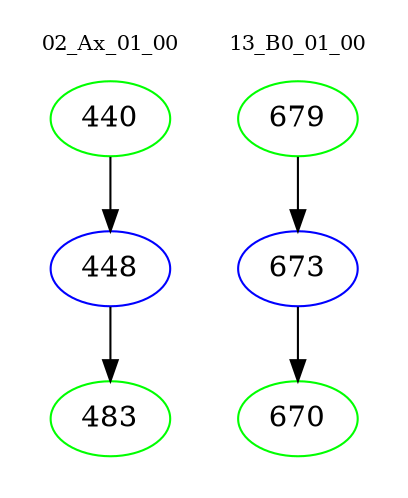 digraph{
subgraph cluster_0 {
color = white
label = "02_Ax_01_00";
fontsize=10;
T0_440 [label="440", color="green"]
T0_440 -> T0_448 [color="black"]
T0_448 [label="448", color="blue"]
T0_448 -> T0_483 [color="black"]
T0_483 [label="483", color="green"]
}
subgraph cluster_1 {
color = white
label = "13_B0_01_00";
fontsize=10;
T1_679 [label="679", color="green"]
T1_679 -> T1_673 [color="black"]
T1_673 [label="673", color="blue"]
T1_673 -> T1_670 [color="black"]
T1_670 [label="670", color="green"]
}
}
